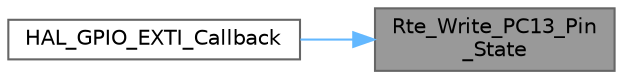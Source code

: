 digraph "Rte_Write_PC13_Pin_State"
{
 // LATEX_PDF_SIZE
  bgcolor="transparent";
  edge [fontname=Helvetica,fontsize=10,labelfontname=Helvetica,labelfontsize=10];
  node [fontname=Helvetica,fontsize=10,shape=box,height=0.2,width=0.4];
  rankdir="RL";
  Node1 [id="Node000001",label="Rte_Write_PC13_Pin\l_State",height=0.2,width=0.4,color="gray40", fillcolor="grey60", style="filled", fontcolor="black",tooltip="Write PC13 pin state."];
  Node1 -> Node2 [id="edge1_Node000001_Node000002",dir="back",color="steelblue1",style="solid",tooltip=" "];
  Node2 [id="Node000002",label="HAL_GPIO_EXTI_Callback",height=0.2,width=0.4,color="grey40", fillcolor="white", style="filled",URL="$group___g_p_i_o___exported___functions___group2.html#ga0cd91fd3a9608559c2a87a8ba6cba55f",tooltip=" "];
}
